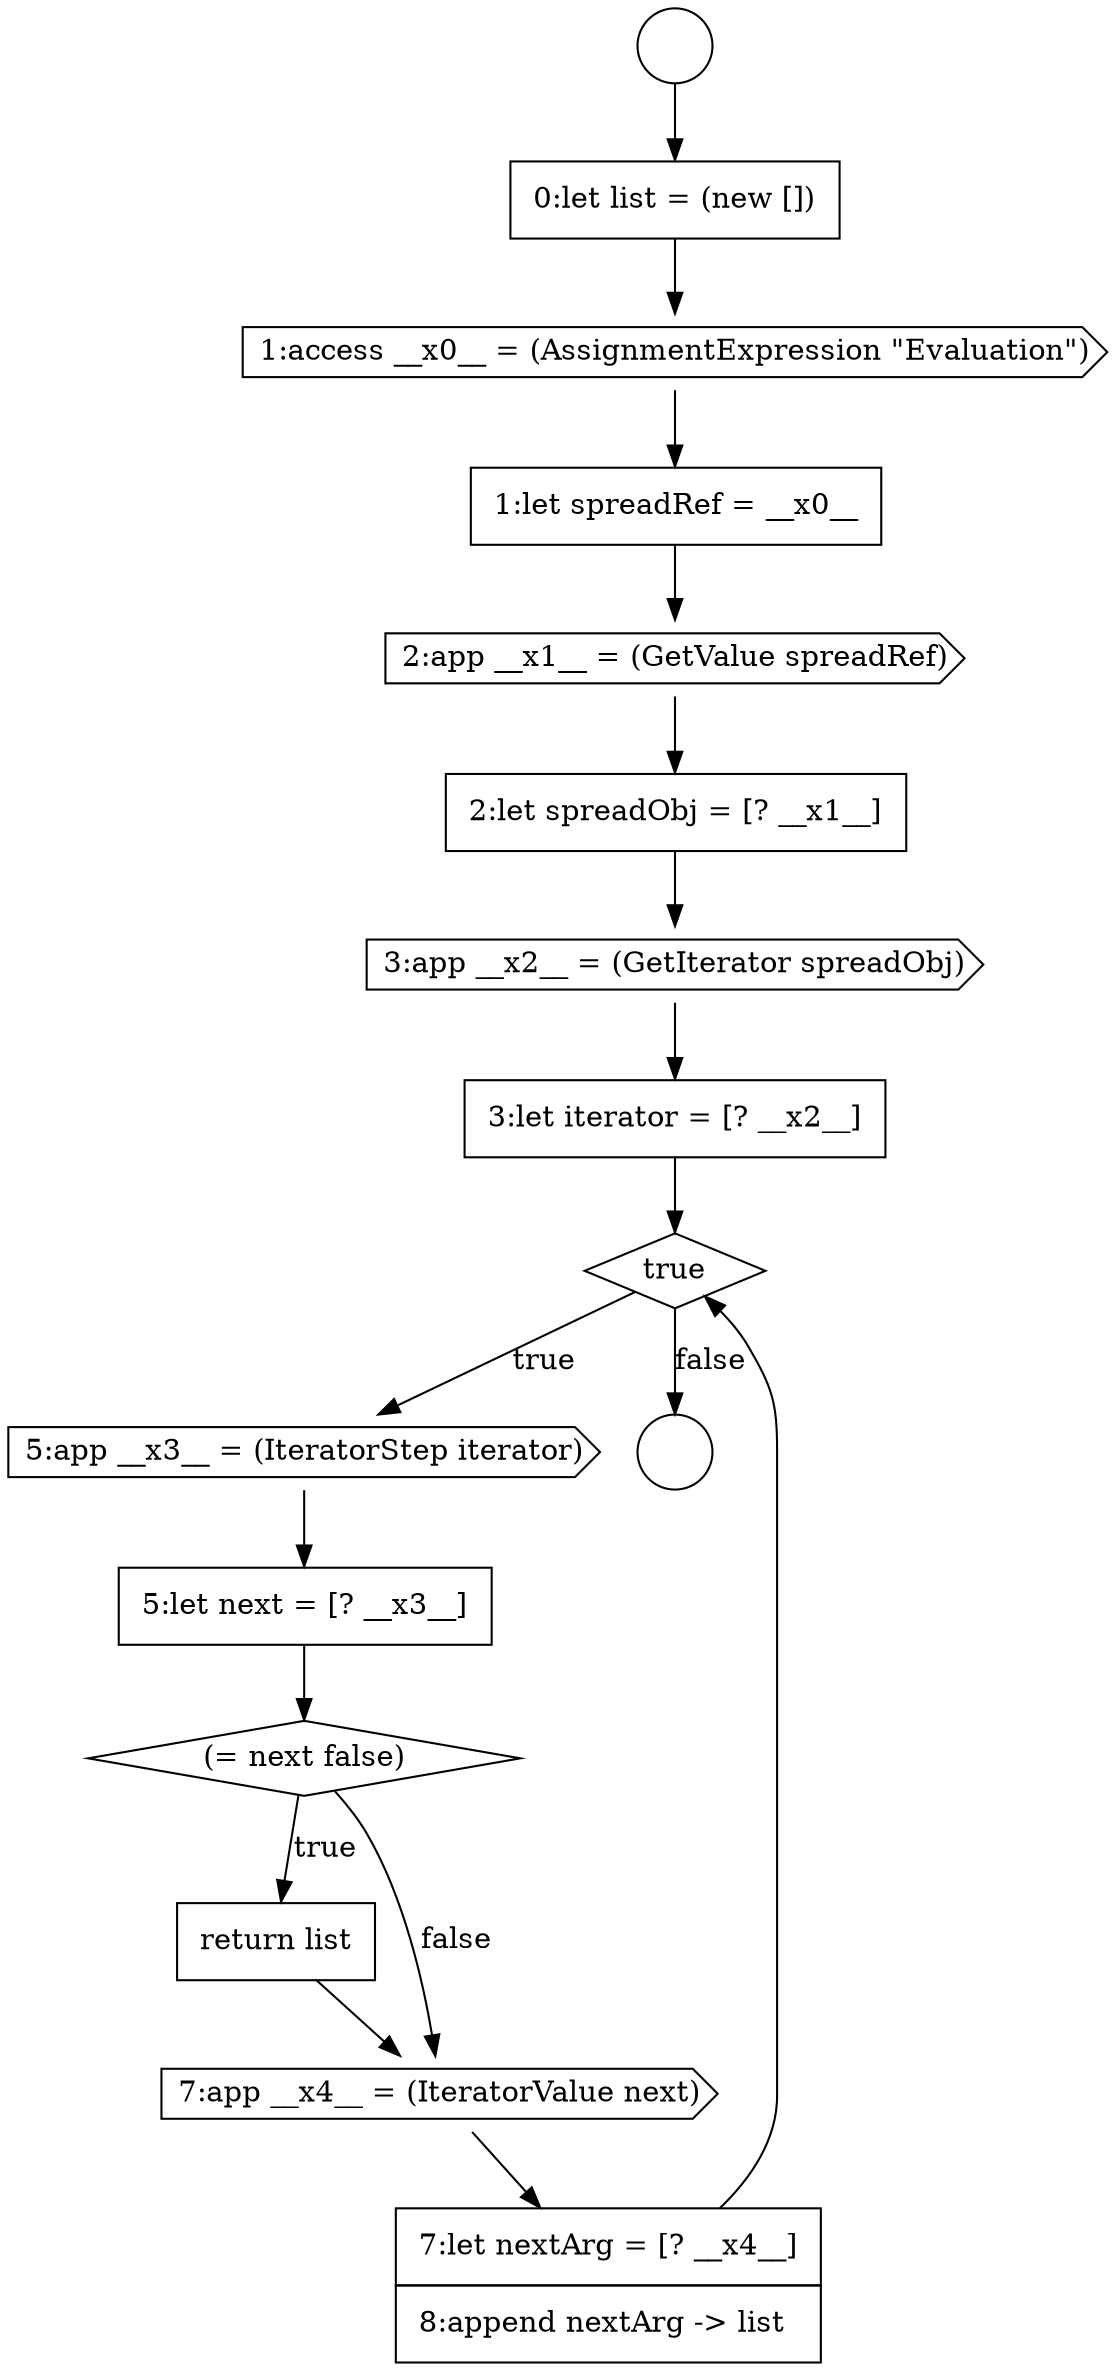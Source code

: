 digraph {
  node4151 [shape=diamond, label=<<font color="black">true</font>> color="black" fillcolor="white" style=filled]
  node4147 [shape=cds, label=<<font color="black">2:app __x1__ = (GetValue spreadRef)</font>> color="black" fillcolor="white" style=filled]
  node4155 [shape=none, margin=0, label=<<font color="black">
    <table border="0" cellborder="1" cellspacing="0" cellpadding="10">
      <tr><td align="left">return list</td></tr>
    </table>
  </font>> color="black" fillcolor="white" style=filled]
  node4152 [shape=cds, label=<<font color="black">5:app __x3__ = (IteratorStep iterator)</font>> color="black" fillcolor="white" style=filled]
  node4148 [shape=none, margin=0, label=<<font color="black">
    <table border="0" cellborder="1" cellspacing="0" cellpadding="10">
      <tr><td align="left">2:let spreadObj = [? __x1__]</td></tr>
    </table>
  </font>> color="black" fillcolor="white" style=filled]
  node4144 [shape=none, margin=0, label=<<font color="black">
    <table border="0" cellborder="1" cellspacing="0" cellpadding="10">
      <tr><td align="left">0:let list = (new [])</td></tr>
    </table>
  </font>> color="black" fillcolor="white" style=filled]
  node4149 [shape=cds, label=<<font color="black">3:app __x2__ = (GetIterator spreadObj)</font>> color="black" fillcolor="white" style=filled]
  node4154 [shape=diamond, label=<<font color="black">(= next false)</font>> color="black" fillcolor="white" style=filled]
  node4145 [shape=cds, label=<<font color="black">1:access __x0__ = (AssignmentExpression &quot;Evaluation&quot;)</font>> color="black" fillcolor="white" style=filled]
  node4153 [shape=none, margin=0, label=<<font color="black">
    <table border="0" cellborder="1" cellspacing="0" cellpadding="10">
      <tr><td align="left">5:let next = [? __x3__]</td></tr>
    </table>
  </font>> color="black" fillcolor="white" style=filled]
  node4142 [shape=circle label=" " color="black" fillcolor="white" style=filled]
  node4156 [shape=cds, label=<<font color="black">7:app __x4__ = (IteratorValue next)</font>> color="black" fillcolor="white" style=filled]
  node4143 [shape=circle label=" " color="black" fillcolor="white" style=filled]
  node4150 [shape=none, margin=0, label=<<font color="black">
    <table border="0" cellborder="1" cellspacing="0" cellpadding="10">
      <tr><td align="left">3:let iterator = [? __x2__]</td></tr>
    </table>
  </font>> color="black" fillcolor="white" style=filled]
  node4146 [shape=none, margin=0, label=<<font color="black">
    <table border="0" cellborder="1" cellspacing="0" cellpadding="10">
      <tr><td align="left">1:let spreadRef = __x0__</td></tr>
    </table>
  </font>> color="black" fillcolor="white" style=filled]
  node4157 [shape=none, margin=0, label=<<font color="black">
    <table border="0" cellborder="1" cellspacing="0" cellpadding="10">
      <tr><td align="left">7:let nextArg = [? __x4__]</td></tr>
      <tr><td align="left">8:append nextArg -&gt; list</td></tr>
    </table>
  </font>> color="black" fillcolor="white" style=filled]
  node4146 -> node4147 [ color="black"]
  node4156 -> node4157 [ color="black"]
  node4150 -> node4151 [ color="black"]
  node4142 -> node4144 [ color="black"]
  node4144 -> node4145 [ color="black"]
  node4155 -> node4156 [ color="black"]
  node4149 -> node4150 [ color="black"]
  node4157 -> node4151 [ color="black"]
  node4147 -> node4148 [ color="black"]
  node4151 -> node4152 [label=<<font color="black">true</font>> color="black"]
  node4151 -> node4143 [label=<<font color="black">false</font>> color="black"]
  node4154 -> node4155 [label=<<font color="black">true</font>> color="black"]
  node4154 -> node4156 [label=<<font color="black">false</font>> color="black"]
  node4152 -> node4153 [ color="black"]
  node4153 -> node4154 [ color="black"]
  node4148 -> node4149 [ color="black"]
  node4145 -> node4146 [ color="black"]
}
